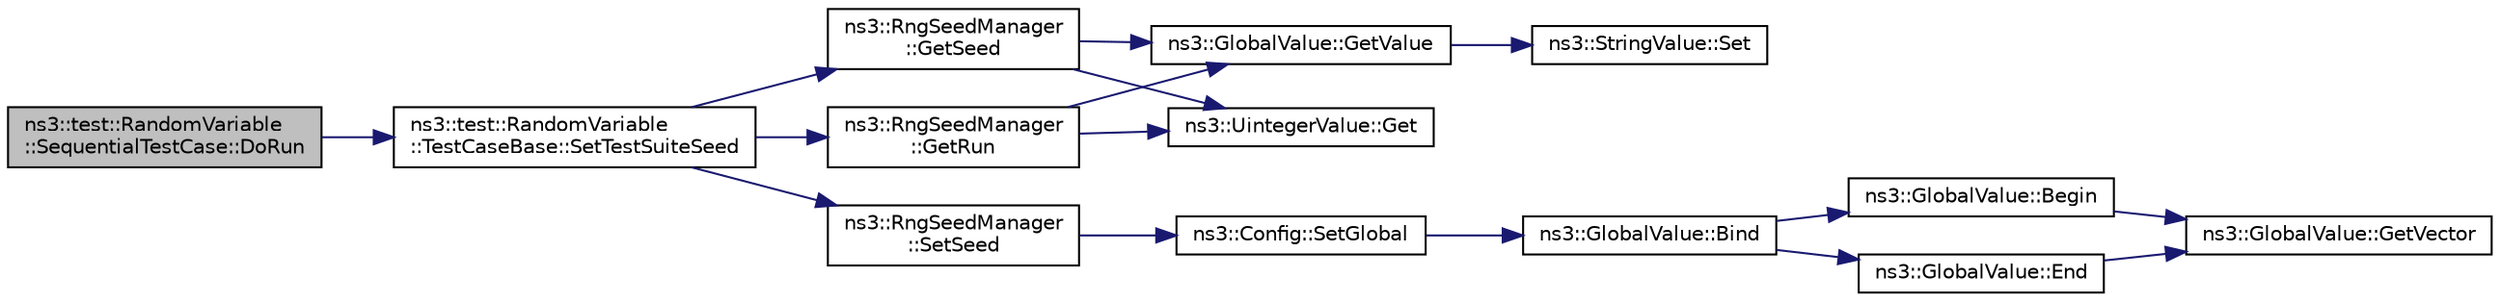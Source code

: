 digraph "ns3::test::RandomVariable::SequentialTestCase::DoRun"
{
 // LATEX_PDF_SIZE
  edge [fontname="Helvetica",fontsize="10",labelfontname="Helvetica",labelfontsize="10"];
  node [fontname="Helvetica",fontsize="10",shape=record];
  rankdir="LR";
  Node1 [label="ns3::test::RandomVariable\l::SequentialTestCase::DoRun",height=0.2,width=0.4,color="black", fillcolor="grey75", style="filled", fontcolor="black",tooltip="Implementation to actually run this TestCase."];
  Node1 -> Node2 [color="midnightblue",fontsize="10",style="solid",fontname="Helvetica"];
  Node2 [label="ns3::test::RandomVariable\l::TestCaseBase::SetTestSuiteSeed",height=0.2,width=0.4,color="black", fillcolor="white", style="filled",URL="$classns3_1_1test_1_1_random_variable_1_1_test_case_base.html#a9dadb0945f5a8eb9fbd3af08bd87c689",tooltip="Set the seed used for this test suite."];
  Node2 -> Node3 [color="midnightblue",fontsize="10",style="solid",fontname="Helvetica"];
  Node3 [label="ns3::RngSeedManager\l::GetRun",height=0.2,width=0.4,color="black", fillcolor="white", style="filled",URL="$classns3_1_1_rng_seed_manager.html#afaf1b845d2523df05ca341a930de24b3",tooltip="Get the current run number."];
  Node3 -> Node4 [color="midnightblue",fontsize="10",style="solid",fontname="Helvetica"];
  Node4 [label="ns3::UintegerValue::Get",height=0.2,width=0.4,color="black", fillcolor="white", style="filled",URL="$classns3_1_1_uinteger_value.html#a82f7ad2ff90cfebf9f6292bb6ace0a05",tooltip=" "];
  Node3 -> Node5 [color="midnightblue",fontsize="10",style="solid",fontname="Helvetica"];
  Node5 [label="ns3::GlobalValue::GetValue",height=0.2,width=0.4,color="black", fillcolor="white", style="filled",URL="$classns3_1_1_global_value.html#a48a99242193fb69609a17332733e8600",tooltip="Get the value."];
  Node5 -> Node6 [color="midnightblue",fontsize="10",style="solid",fontname="Helvetica"];
  Node6 [label="ns3::StringValue::Set",height=0.2,width=0.4,color="black", fillcolor="white", style="filled",URL="$classns3_1_1_string_value.html#a17693012c6f2c52875e0d631fbf40155",tooltip="Set the value."];
  Node2 -> Node7 [color="midnightblue",fontsize="10",style="solid",fontname="Helvetica"];
  Node7 [label="ns3::RngSeedManager\l::GetSeed",height=0.2,width=0.4,color="black", fillcolor="white", style="filled",URL="$classns3_1_1_rng_seed_manager.html#a09f2d185f02aac599cd5a244c4b73ba5",tooltip="Get the current seed value which will be used by all subsequently instantiated RandomVariableStream o..."];
  Node7 -> Node4 [color="midnightblue",fontsize="10",style="solid",fontname="Helvetica"];
  Node7 -> Node5 [color="midnightblue",fontsize="10",style="solid",fontname="Helvetica"];
  Node2 -> Node8 [color="midnightblue",fontsize="10",style="solid",fontname="Helvetica"];
  Node8 [label="ns3::RngSeedManager\l::SetSeed",height=0.2,width=0.4,color="black", fillcolor="white", style="filled",URL="$classns3_1_1_rng_seed_manager.html#ab2a95901871c7b47a3dcf0f70adc58f4",tooltip="Set the seed."];
  Node8 -> Node9 [color="midnightblue",fontsize="10",style="solid",fontname="Helvetica"];
  Node9 [label="ns3::Config::SetGlobal",height=0.2,width=0.4,color="black", fillcolor="white", style="filled",URL="$group__config.html#ga0e12663a7bd119b65d0a219a578f2a3c",tooltip=" "];
  Node9 -> Node10 [color="midnightblue",fontsize="10",style="solid",fontname="Helvetica"];
  Node10 [label="ns3::GlobalValue::Bind",height=0.2,width=0.4,color="black", fillcolor="white", style="filled",URL="$classns3_1_1_global_value.html#a4fe56773b98d1047cd50e974256fd14a",tooltip="Iterate over the set of GlobalValues until a matching name is found and then set its value with Globa..."];
  Node10 -> Node11 [color="midnightblue",fontsize="10",style="solid",fontname="Helvetica"];
  Node11 [label="ns3::GlobalValue::Begin",height=0.2,width=0.4,color="black", fillcolor="white", style="filled",URL="$classns3_1_1_global_value.html#acdeb71b28fe45d98523a2168e8807d83",tooltip="The Begin iterator."];
  Node11 -> Node12 [color="midnightblue",fontsize="10",style="solid",fontname="Helvetica"];
  Node12 [label="ns3::GlobalValue::GetVector",height=0.2,width=0.4,color="black", fillcolor="white", style="filled",URL="$classns3_1_1_global_value.html#a69fde3a69c812df719c42b4e2ebde77e",tooltip="Get the static vector of all GlobalValues."];
  Node10 -> Node13 [color="midnightblue",fontsize="10",style="solid",fontname="Helvetica"];
  Node13 [label="ns3::GlobalValue::End",height=0.2,width=0.4,color="black", fillcolor="white", style="filled",URL="$classns3_1_1_global_value.html#a2488c329999cf507cc7f7aeb173a4a75",tooltip="The End iterator."];
  Node13 -> Node12 [color="midnightblue",fontsize="10",style="solid",fontname="Helvetica"];
}
